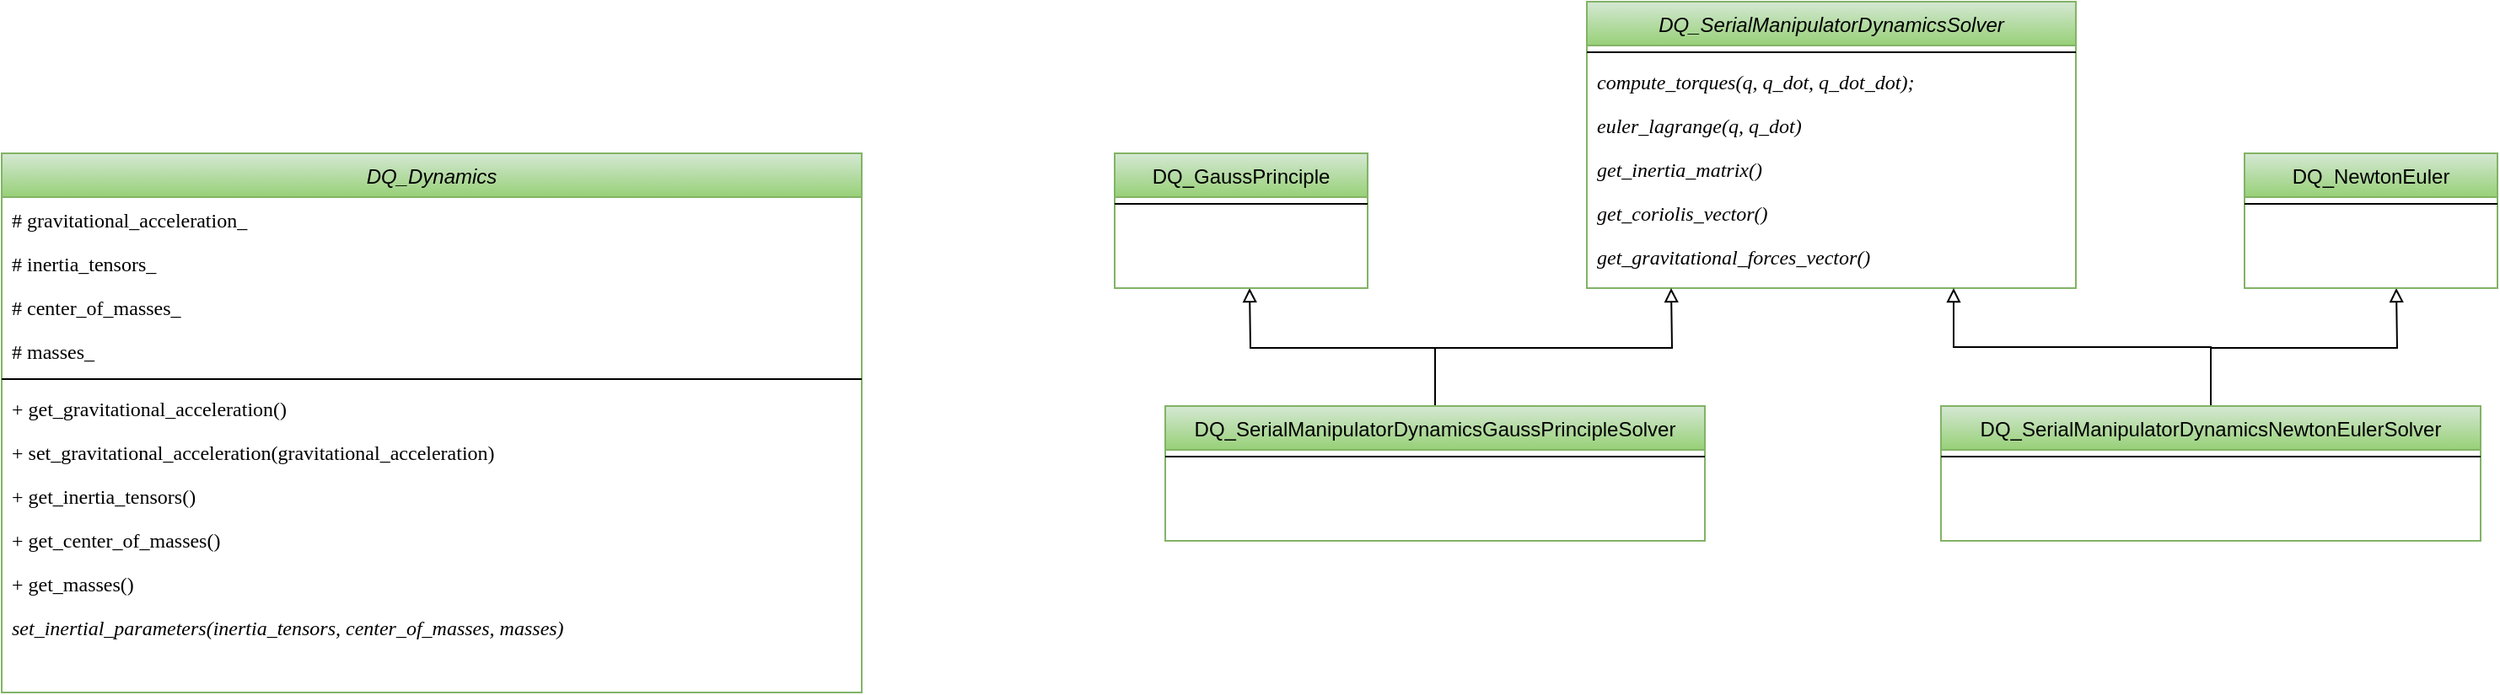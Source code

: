 <mxfile version="26.0.16">
  <diagram name="Page-1" id="CN8KXlb1iRXuwvM5C5oC">
    <mxGraphModel dx="1147" dy="564" grid="1" gridSize="10" guides="1" tooltips="1" connect="1" arrows="1" fold="1" page="1" pageScale="1" pageWidth="850" pageHeight="1100" math="0" shadow="0">
      <root>
        <mxCell id="0" />
        <mxCell id="1" parent="0" />
        <mxCell id="OsBLbfXyoSN7c7r9XEhY-1" value="DQ_SerialManipulatorDynamicsSolver" style="swimlane;fontStyle=2;align=center;verticalAlign=top;childLayout=stackLayout;horizontal=1;startSize=26;horizontalStack=0;resizeParent=1;resizeLast=0;collapsible=1;marginBottom=0;rounded=0;shadow=0;strokeWidth=1;fillColor=#d5e8d4;gradientColor=#97d077;strokeColor=#82b366;" vertex="1" parent="1">
          <mxGeometry x="1000" y="100" width="290" height="170" as="geometry">
            <mxRectangle x="230" y="140" width="160" height="26" as="alternateBounds" />
          </mxGeometry>
        </mxCell>
        <mxCell id="OsBLbfXyoSN7c7r9XEhY-2" value="" style="line;html=1;strokeWidth=1;align=left;verticalAlign=middle;spacingTop=-1;spacingLeft=3;spacingRight=3;rotatable=0;labelPosition=right;points=[];portConstraint=eastwest;" vertex="1" parent="OsBLbfXyoSN7c7r9XEhY-1">
          <mxGeometry y="26" width="290" height="8" as="geometry" />
        </mxCell>
        <mxCell id="OsBLbfXyoSN7c7r9XEhY-14" value="compute_torques(q, q_dot, q_dot_dot); &#xa;" style="text;align=left;verticalAlign=top;spacingLeft=4;spacingRight=4;overflow=hidden;rotatable=0;points=[[0,0.5],[1,0.5]];portConstraint=eastwest;fontFamily=Verdana;fontStyle=2;spacingTop=0;" vertex="1" parent="OsBLbfXyoSN7c7r9XEhY-1">
          <mxGeometry y="34" width="290" height="26" as="geometry" />
        </mxCell>
        <mxCell id="OsBLbfXyoSN7c7r9XEhY-15" value="euler_lagrange(q, q_dot)" style="text;align=left;verticalAlign=top;spacingLeft=4;spacingRight=4;overflow=hidden;rotatable=0;points=[[0,0.5],[1,0.5]];portConstraint=eastwest;fontFamily=Verdana;fontStyle=2;spacingTop=0;" vertex="1" parent="OsBLbfXyoSN7c7r9XEhY-1">
          <mxGeometry y="60" width="290" height="26" as="geometry" />
        </mxCell>
        <mxCell id="OsBLbfXyoSN7c7r9XEhY-16" value="get_inertia_matrix()" style="text;align=left;verticalAlign=top;spacingLeft=4;spacingRight=4;overflow=hidden;rotatable=0;points=[[0,0.5],[1,0.5]];portConstraint=eastwest;fontFamily=Verdana;fontStyle=2;spacingTop=0;" vertex="1" parent="OsBLbfXyoSN7c7r9XEhY-1">
          <mxGeometry y="86" width="290" height="26" as="geometry" />
        </mxCell>
        <mxCell id="OsBLbfXyoSN7c7r9XEhY-18" value="get_coriolis_vector()" style="text;align=left;verticalAlign=top;spacingLeft=4;spacingRight=4;overflow=hidden;rotatable=0;points=[[0,0.5],[1,0.5]];portConstraint=eastwest;fontFamily=Verdana;fontStyle=2;spacingTop=0;" vertex="1" parent="OsBLbfXyoSN7c7r9XEhY-1">
          <mxGeometry y="112" width="290" height="26" as="geometry" />
        </mxCell>
        <mxCell id="OsBLbfXyoSN7c7r9XEhY-17" value="get_gravitational_forces_vector()" style="text;align=left;verticalAlign=top;spacingLeft=4;spacingRight=4;overflow=hidden;rotatable=0;points=[[0,0.5],[1,0.5]];portConstraint=eastwest;fontFamily=Verdana;fontStyle=2;spacingTop=0;" vertex="1" parent="OsBLbfXyoSN7c7r9XEhY-1">
          <mxGeometry y="138" width="290" height="26" as="geometry" />
        </mxCell>
        <mxCell id="OsBLbfXyoSN7c7r9XEhY-27" style="edgeStyle=orthogonalEdgeStyle;rounded=0;orthogonalLoop=1;jettySize=auto;html=1;endArrow=block;endFill=0;" edge="1" parent="1" source="OsBLbfXyoSN7c7r9XEhY-20">
          <mxGeometry relative="1" as="geometry">
            <mxPoint x="1050" y="270" as="targetPoint" />
          </mxGeometry>
        </mxCell>
        <mxCell id="OsBLbfXyoSN7c7r9XEhY-33" style="edgeStyle=orthogonalEdgeStyle;rounded=0;orthogonalLoop=1;jettySize=auto;html=1;endArrow=block;endFill=0;" edge="1" parent="1" source="OsBLbfXyoSN7c7r9XEhY-20">
          <mxGeometry relative="1" as="geometry">
            <mxPoint x="800" y="270" as="targetPoint" />
          </mxGeometry>
        </mxCell>
        <mxCell id="OsBLbfXyoSN7c7r9XEhY-20" value="DQ_SerialManipulatorDynamicsGaussPrincipleSolver" style="swimlane;fontStyle=0;align=center;verticalAlign=top;childLayout=stackLayout;horizontal=1;startSize=26;horizontalStack=0;resizeParent=1;resizeLast=0;collapsible=1;marginBottom=0;rounded=0;shadow=0;strokeWidth=1;fillColor=#d5e8d4;gradientColor=#97d077;strokeColor=#82b366;" vertex="1" parent="1">
          <mxGeometry x="750" y="340" width="320" height="80" as="geometry">
            <mxRectangle x="230" y="140" width="160" height="26" as="alternateBounds" />
          </mxGeometry>
        </mxCell>
        <mxCell id="OsBLbfXyoSN7c7r9XEhY-21" value="" style="line;html=1;strokeWidth=1;align=left;verticalAlign=middle;spacingTop=-1;spacingLeft=3;spacingRight=3;rotatable=0;labelPosition=right;points=[];portConstraint=eastwest;" vertex="1" parent="OsBLbfXyoSN7c7r9XEhY-20">
          <mxGeometry y="26" width="320" height="8" as="geometry" />
        </mxCell>
        <mxCell id="OsBLbfXyoSN7c7r9XEhY-30" style="edgeStyle=orthogonalEdgeStyle;rounded=0;orthogonalLoop=1;jettySize=auto;html=1;entryX=0.75;entryY=1;entryDx=0;entryDy=0;endArrow=block;endFill=0;" edge="1" parent="1" source="OsBLbfXyoSN7c7r9XEhY-28" target="OsBLbfXyoSN7c7r9XEhY-1">
          <mxGeometry relative="1" as="geometry" />
        </mxCell>
        <mxCell id="OsBLbfXyoSN7c7r9XEhY-36" style="edgeStyle=orthogonalEdgeStyle;rounded=0;orthogonalLoop=1;jettySize=auto;html=1;endArrow=block;endFill=0;" edge="1" parent="1" source="OsBLbfXyoSN7c7r9XEhY-28">
          <mxGeometry relative="1" as="geometry">
            <mxPoint x="1480" y="270" as="targetPoint" />
          </mxGeometry>
        </mxCell>
        <mxCell id="OsBLbfXyoSN7c7r9XEhY-28" value="DQ_SerialManipulatorDynamicsNewtonEulerSolver" style="swimlane;fontStyle=0;align=center;verticalAlign=top;childLayout=stackLayout;horizontal=1;startSize=26;horizontalStack=0;resizeParent=1;resizeLast=0;collapsible=1;marginBottom=0;rounded=0;shadow=0;strokeWidth=1;fillColor=#d5e8d4;gradientColor=#97d077;strokeColor=#82b366;" vertex="1" parent="1">
          <mxGeometry x="1210" y="340" width="320" height="80" as="geometry">
            <mxRectangle x="230" y="140" width="160" height="26" as="alternateBounds" />
          </mxGeometry>
        </mxCell>
        <mxCell id="OsBLbfXyoSN7c7r9XEhY-29" value="" style="line;html=1;strokeWidth=1;align=left;verticalAlign=middle;spacingTop=-1;spacingLeft=3;spacingRight=3;rotatable=0;labelPosition=right;points=[];portConstraint=eastwest;" vertex="1" parent="OsBLbfXyoSN7c7r9XEhY-28">
          <mxGeometry y="26" width="320" height="8" as="geometry" />
        </mxCell>
        <mxCell id="OsBLbfXyoSN7c7r9XEhY-31" value="DQ_GaussPrinciple" style="swimlane;fontStyle=0;align=center;verticalAlign=top;childLayout=stackLayout;horizontal=1;startSize=26;horizontalStack=0;resizeParent=1;resizeLast=0;collapsible=1;marginBottom=0;rounded=0;shadow=0;strokeWidth=1;fillColor=#d5e8d4;gradientColor=#97d077;strokeColor=#82b366;" vertex="1" parent="1">
          <mxGeometry x="720" y="190" width="150" height="80" as="geometry">
            <mxRectangle x="230" y="140" width="160" height="26" as="alternateBounds" />
          </mxGeometry>
        </mxCell>
        <mxCell id="OsBLbfXyoSN7c7r9XEhY-32" value="" style="line;html=1;strokeWidth=1;align=left;verticalAlign=middle;spacingTop=-1;spacingLeft=3;spacingRight=3;rotatable=0;labelPosition=right;points=[];portConstraint=eastwest;" vertex="1" parent="OsBLbfXyoSN7c7r9XEhY-31">
          <mxGeometry y="26" width="150" height="8" as="geometry" />
        </mxCell>
        <mxCell id="OsBLbfXyoSN7c7r9XEhY-34" value="DQ_NewtonEuler" style="swimlane;fontStyle=0;align=center;verticalAlign=top;childLayout=stackLayout;horizontal=1;startSize=26;horizontalStack=0;resizeParent=1;resizeLast=0;collapsible=1;marginBottom=0;rounded=0;shadow=0;strokeWidth=1;fillColor=#d5e8d4;gradientColor=#97d077;strokeColor=#82b366;" vertex="1" parent="1">
          <mxGeometry x="1390" y="190" width="150" height="80" as="geometry">
            <mxRectangle x="230" y="140" width="160" height="26" as="alternateBounds" />
          </mxGeometry>
        </mxCell>
        <mxCell id="OsBLbfXyoSN7c7r9XEhY-35" value="" style="line;html=1;strokeWidth=1;align=left;verticalAlign=middle;spacingTop=-1;spacingLeft=3;spacingRight=3;rotatable=0;labelPosition=right;points=[];portConstraint=eastwest;" vertex="1" parent="OsBLbfXyoSN7c7r9XEhY-34">
          <mxGeometry y="26" width="150" height="8" as="geometry" />
        </mxCell>
        <mxCell id="OsBLbfXyoSN7c7r9XEhY-37" value="DQ_Dynamics" style="swimlane;fontStyle=2;align=center;verticalAlign=top;childLayout=stackLayout;horizontal=1;startSize=26;horizontalStack=0;resizeParent=1;resizeLast=0;collapsible=1;marginBottom=0;rounded=0;shadow=0;strokeWidth=1;fillColor=#d5e8d4;gradientColor=#97d077;strokeColor=#82b366;" vertex="1" parent="1">
          <mxGeometry x="60" y="190" width="510" height="320" as="geometry">
            <mxRectangle x="230" y="140" width="160" height="26" as="alternateBounds" />
          </mxGeometry>
        </mxCell>
        <mxCell id="OsBLbfXyoSN7c7r9XEhY-47" value="# gravitational_acceleration_ " style="text;align=left;verticalAlign=top;spacingLeft=4;spacingRight=4;overflow=hidden;rotatable=0;points=[[0,0.5],[1,0.5]];portConstraint=eastwest;fontFamily=Verdana;fontStyle=0;spacingTop=0;" vertex="1" parent="OsBLbfXyoSN7c7r9XEhY-37">
          <mxGeometry y="26" width="510" height="26" as="geometry" />
        </mxCell>
        <mxCell id="OsBLbfXyoSN7c7r9XEhY-48" value="# inertia_tensors_" style="text;align=left;verticalAlign=top;spacingLeft=4;spacingRight=4;overflow=hidden;rotatable=0;points=[[0,0.5],[1,0.5]];portConstraint=eastwest;fontFamily=Verdana;fontStyle=0;spacingTop=0;" vertex="1" parent="OsBLbfXyoSN7c7r9XEhY-37">
          <mxGeometry y="52" width="510" height="26" as="geometry" />
        </mxCell>
        <mxCell id="OsBLbfXyoSN7c7r9XEhY-49" value="# center_of_masses_" style="text;align=left;verticalAlign=top;spacingLeft=4;spacingRight=4;overflow=hidden;rotatable=0;points=[[0,0.5],[1,0.5]];portConstraint=eastwest;fontFamily=Verdana;fontStyle=0;spacingTop=0;" vertex="1" parent="OsBLbfXyoSN7c7r9XEhY-37">
          <mxGeometry y="78" width="510" height="26" as="geometry" />
        </mxCell>
        <mxCell id="OsBLbfXyoSN7c7r9XEhY-50" value="# masses_" style="text;align=left;verticalAlign=top;spacingLeft=4;spacingRight=4;overflow=hidden;rotatable=0;points=[[0,0.5],[1,0.5]];portConstraint=eastwest;fontFamily=Verdana;fontStyle=0;spacingTop=0;" vertex="1" parent="OsBLbfXyoSN7c7r9XEhY-37">
          <mxGeometry y="104" width="510" height="26" as="geometry" />
        </mxCell>
        <mxCell id="OsBLbfXyoSN7c7r9XEhY-38" value="" style="line;html=1;strokeWidth=1;align=left;verticalAlign=middle;spacingTop=-1;spacingLeft=3;spacingRight=3;rotatable=0;labelPosition=right;points=[];portConstraint=eastwest;" vertex="1" parent="OsBLbfXyoSN7c7r9XEhY-37">
          <mxGeometry y="130" width="510" height="8" as="geometry" />
        </mxCell>
        <mxCell id="OsBLbfXyoSN7c7r9XEhY-39" value="+ get_gravitational_acceleration()" style="text;align=left;verticalAlign=top;spacingLeft=4;spacingRight=4;overflow=hidden;rotatable=0;points=[[0,0.5],[1,0.5]];portConstraint=eastwest;fontFamily=Verdana;fontStyle=0;spacingTop=0;" vertex="1" parent="OsBLbfXyoSN7c7r9XEhY-37">
          <mxGeometry y="138" width="510" height="26" as="geometry" />
        </mxCell>
        <mxCell id="OsBLbfXyoSN7c7r9XEhY-40" value="+ set_gravitational_acceleration(gravitational_acceleration)" style="text;align=left;verticalAlign=top;spacingLeft=4;spacingRight=4;overflow=hidden;rotatable=0;points=[[0,0.5],[1,0.5]];portConstraint=eastwest;fontFamily=Verdana;fontStyle=0;spacingTop=0;" vertex="1" parent="OsBLbfXyoSN7c7r9XEhY-37">
          <mxGeometry y="164" width="510" height="26" as="geometry" />
        </mxCell>
        <mxCell id="OsBLbfXyoSN7c7r9XEhY-41" value="+ get_inertia_tensors()" style="text;align=left;verticalAlign=top;spacingLeft=4;spacingRight=4;overflow=hidden;rotatable=0;points=[[0,0.5],[1,0.5]];portConstraint=eastwest;fontFamily=Verdana;fontStyle=0;spacingTop=0;" vertex="1" parent="OsBLbfXyoSN7c7r9XEhY-37">
          <mxGeometry y="190" width="510" height="26" as="geometry" />
        </mxCell>
        <mxCell id="OsBLbfXyoSN7c7r9XEhY-42" value="+ get_center_of_masses()" style="text;align=left;verticalAlign=top;spacingLeft=4;spacingRight=4;overflow=hidden;rotatable=0;points=[[0,0.5],[1,0.5]];portConstraint=eastwest;fontFamily=Verdana;fontStyle=0;spacingTop=0;" vertex="1" parent="OsBLbfXyoSN7c7r9XEhY-37">
          <mxGeometry y="216" width="510" height="26" as="geometry" />
        </mxCell>
        <mxCell id="OsBLbfXyoSN7c7r9XEhY-43" value="+ get_masses()" style="text;align=left;verticalAlign=top;spacingLeft=4;spacingRight=4;overflow=hidden;rotatable=0;points=[[0,0.5],[1,0.5]];portConstraint=eastwest;fontFamily=Verdana;fontStyle=0;spacingTop=0;" vertex="1" parent="OsBLbfXyoSN7c7r9XEhY-37">
          <mxGeometry y="242" width="510" height="26" as="geometry" />
        </mxCell>
        <mxCell id="OsBLbfXyoSN7c7r9XEhY-44" value="set_inertial_parameters(inertia_tensors, center_of_masses, masses)" style="text;align=left;verticalAlign=top;spacingLeft=4;spacingRight=4;overflow=hidden;rotatable=0;points=[[0,0.5],[1,0.5]];portConstraint=eastwest;fontFamily=Verdana;fontStyle=2;spacingTop=0;" vertex="1" parent="OsBLbfXyoSN7c7r9XEhY-37">
          <mxGeometry y="268" width="510" height="26" as="geometry" />
        </mxCell>
      </root>
    </mxGraphModel>
  </diagram>
</mxfile>
